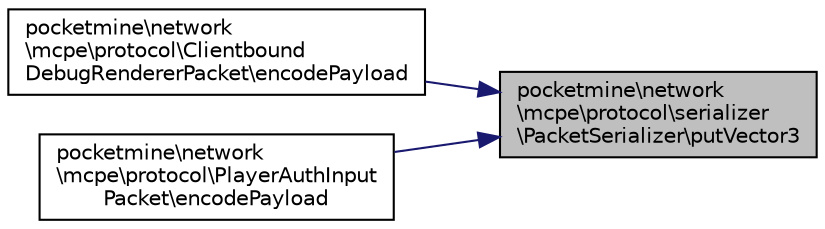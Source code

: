 digraph "pocketmine\network\mcpe\protocol\serializer\PacketSerializer\putVector3"
{
 // INTERACTIVE_SVG=YES
 // LATEX_PDF_SIZE
  edge [fontname="Helvetica",fontsize="10",labelfontname="Helvetica",labelfontsize="10"];
  node [fontname="Helvetica",fontsize="10",shape=record];
  rankdir="RL";
  Node1 [label="pocketmine\\network\l\\mcpe\\protocol\\serializer\l\\PacketSerializer\\putVector3",height=0.2,width=0.4,color="black", fillcolor="grey75", style="filled", fontcolor="black",tooltip=" "];
  Node1 -> Node2 [dir="back",color="midnightblue",fontsize="10",style="solid",fontname="Helvetica"];
  Node2 [label="pocketmine\\network\l\\mcpe\\protocol\\Clientbound\lDebugRendererPacket\\encodePayload",height=0.2,width=0.4,color="black", fillcolor="white", style="filled",URL="$da/def/classpocketmine_1_1network_1_1mcpe_1_1protocol_1_1_clientbound_debug_renderer_packet.html#aa671f6b65686186033c262edc978028c",tooltip=" "];
  Node1 -> Node3 [dir="back",color="midnightblue",fontsize="10",style="solid",fontname="Helvetica"];
  Node3 [label="pocketmine\\network\l\\mcpe\\protocol\\PlayerAuthInput\lPacket\\encodePayload",height=0.2,width=0.4,color="black", fillcolor="white", style="filled",URL="$de/d7c/classpocketmine_1_1network_1_1mcpe_1_1protocol_1_1_player_auth_input_packet.html#a8008f83ac3d5367ff26b00775aaf186f",tooltip=" "];
}
